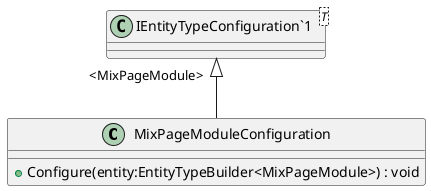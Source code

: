 @startuml
class MixPageModuleConfiguration {
    + Configure(entity:EntityTypeBuilder<MixPageModule>) : void
}
class "IEntityTypeConfiguration`1"<T> {
}
"IEntityTypeConfiguration`1" "<MixPageModule>" <|-- MixPageModuleConfiguration
@enduml
